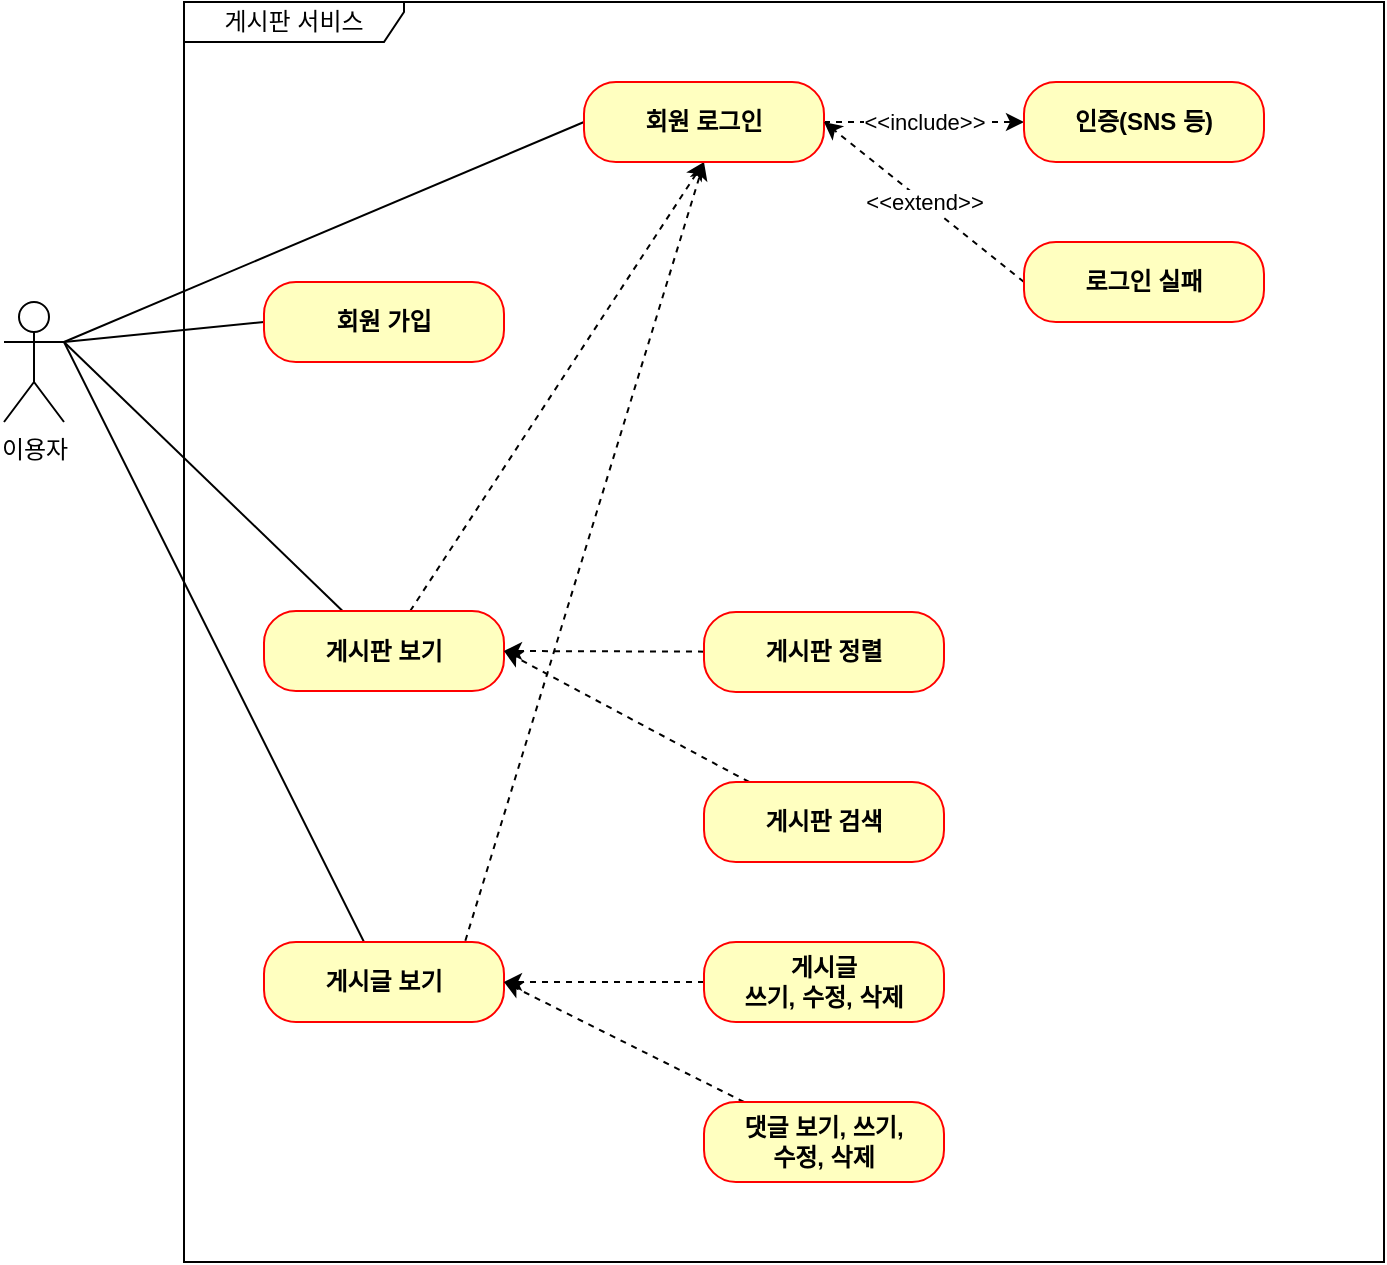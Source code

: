 <mxfile version="21.6.1" type="github">
  <diagram name="페이지-1" id="E4qmCuvCTGi5spzyAYU5">
    <mxGraphModel dx="1195" dy="657" grid="1" gridSize="10" guides="1" tooltips="1" connect="1" arrows="1" fold="1" page="1" pageScale="1" pageWidth="827" pageHeight="1169" math="0" shadow="0">
      <root>
        <mxCell id="0" />
        <mxCell id="1" parent="0" />
        <mxCell id="cChP4VPMFdmE6u7nBhSx-1" value="이용자" style="shape=umlActor;verticalLabelPosition=bottom;verticalAlign=top;html=1;" vertex="1" parent="1">
          <mxGeometry x="30" y="430" width="30" height="60" as="geometry" />
        </mxCell>
        <mxCell id="cChP4VPMFdmE6u7nBhSx-2" value="게시판 서비스" style="shape=umlFrame;whiteSpace=wrap;html=1;pointerEvents=0;width=110;height=20;" vertex="1" parent="1">
          <mxGeometry x="120" y="280" width="600" height="630" as="geometry" />
        </mxCell>
        <mxCell id="cChP4VPMFdmE6u7nBhSx-15" style="rounded=0;orthogonalLoop=1;jettySize=auto;html=1;exitX=0;exitY=0.5;exitDx=0;exitDy=0;entryX=1;entryY=0.333;entryDx=0;entryDy=0;entryPerimeter=0;horizontal=1;endArrow=none;endFill=0;" edge="1" parent="1" source="cChP4VPMFdmE6u7nBhSx-3" target="cChP4VPMFdmE6u7nBhSx-1">
          <mxGeometry relative="1" as="geometry" />
        </mxCell>
        <mxCell id="cChP4VPMFdmE6u7nBhSx-3" value="회원 가입" style="rounded=1;whiteSpace=wrap;html=1;arcSize=40;fontColor=#000000;fillColor=#ffffc0;strokeColor=#ff0000;fontStyle=1" vertex="1" parent="1">
          <mxGeometry x="160" y="420" width="120" height="40" as="geometry" />
        </mxCell>
        <mxCell id="cChP4VPMFdmE6u7nBhSx-18" style="rounded=0;orthogonalLoop=1;jettySize=auto;html=1;endArrow=none;endFill=0;" edge="1" parent="1" source="cChP4VPMFdmE6u7nBhSx-5">
          <mxGeometry relative="1" as="geometry">
            <mxPoint x="60" y="450" as="targetPoint" />
          </mxGeometry>
        </mxCell>
        <mxCell id="cChP4VPMFdmE6u7nBhSx-22" style="rounded=0;orthogonalLoop=1;jettySize=auto;html=1;entryX=0.5;entryY=1;entryDx=0;entryDy=0;dashed=1;" edge="1" parent="1" source="cChP4VPMFdmE6u7nBhSx-5" target="cChP4VPMFdmE6u7nBhSx-7">
          <mxGeometry relative="1" as="geometry" />
        </mxCell>
        <mxCell id="cChP4VPMFdmE6u7nBhSx-5" value="게시판 보기" style="rounded=1;whiteSpace=wrap;html=1;arcSize=40;fontColor=#000000;fillColor=#ffffc0;strokeColor=#ff0000;fontStyle=1" vertex="1" parent="1">
          <mxGeometry x="160" y="584.5" width="120" height="40" as="geometry" />
        </mxCell>
        <mxCell id="cChP4VPMFdmE6u7nBhSx-19" style="rounded=0;orthogonalLoop=1;jettySize=auto;html=1;endArrow=none;endFill=0;" edge="1" parent="1" source="cChP4VPMFdmE6u7nBhSx-6">
          <mxGeometry relative="1" as="geometry">
            <mxPoint x="60" y="450" as="targetPoint" />
          </mxGeometry>
        </mxCell>
        <mxCell id="cChP4VPMFdmE6u7nBhSx-23" style="rounded=0;orthogonalLoop=1;jettySize=auto;html=1;entryX=0.5;entryY=1;entryDx=0;entryDy=0;exitX=0.839;exitY=-0.015;exitDx=0;exitDy=0;exitPerimeter=0;dashed=1;" edge="1" parent="1" source="cChP4VPMFdmE6u7nBhSx-6" target="cChP4VPMFdmE6u7nBhSx-7">
          <mxGeometry relative="1" as="geometry" />
        </mxCell>
        <mxCell id="cChP4VPMFdmE6u7nBhSx-6" value="게시글 보기" style="rounded=1;whiteSpace=wrap;html=1;arcSize=40;fontColor=#000000;fillColor=#ffffc0;strokeColor=#ff0000;fontStyle=1" vertex="1" parent="1">
          <mxGeometry x="160" y="750" width="120" height="40" as="geometry" />
        </mxCell>
        <mxCell id="cChP4VPMFdmE6u7nBhSx-17" style="rounded=0;orthogonalLoop=1;jettySize=auto;html=1;exitX=0;exitY=0.5;exitDx=0;exitDy=0;endArrow=none;endFill=0;entryX=1;entryY=0.333;entryDx=0;entryDy=0;entryPerimeter=0;" edge="1" parent="1" source="cChP4VPMFdmE6u7nBhSx-7" target="cChP4VPMFdmE6u7nBhSx-1">
          <mxGeometry relative="1" as="geometry">
            <mxPoint x="60" y="470" as="targetPoint" />
          </mxGeometry>
        </mxCell>
        <mxCell id="cChP4VPMFdmE6u7nBhSx-20" value="&amp;lt;&amp;lt;include&amp;gt;&amp;gt;" style="edgeStyle=orthogonalEdgeStyle;rounded=0;orthogonalLoop=1;jettySize=auto;html=1;entryX=0;entryY=0.5;entryDx=0;entryDy=0;endArrow=classic;endFill=1;dashed=1;" edge="1" parent="1" source="cChP4VPMFdmE6u7nBhSx-7" target="cChP4VPMFdmE6u7nBhSx-8">
          <mxGeometry relative="1" as="geometry" />
        </mxCell>
        <mxCell id="cChP4VPMFdmE6u7nBhSx-7" value="회원 로그인" style="rounded=1;whiteSpace=wrap;html=1;arcSize=40;fontColor=#000000;fillColor=#ffffc0;strokeColor=#ff0000;fontStyle=1" vertex="1" parent="1">
          <mxGeometry x="320" y="320" width="120" height="40" as="geometry" />
        </mxCell>
        <mxCell id="cChP4VPMFdmE6u7nBhSx-8" value="인증(SNS 등)" style="rounded=1;whiteSpace=wrap;html=1;arcSize=40;fontColor=#000000;fillColor=#ffffc0;strokeColor=#ff0000;fontStyle=1" vertex="1" parent="1">
          <mxGeometry x="540" y="320" width="120" height="40" as="geometry" />
        </mxCell>
        <mxCell id="cChP4VPMFdmE6u7nBhSx-21" value="&amp;lt;&amp;lt;extend&amp;gt;&amp;gt;" style="rounded=0;orthogonalLoop=1;jettySize=auto;html=1;entryX=1;entryY=0.5;entryDx=0;entryDy=0;exitX=0;exitY=0.5;exitDx=0;exitDy=0;dashed=1;" edge="1" parent="1" source="cChP4VPMFdmE6u7nBhSx-9" target="cChP4VPMFdmE6u7nBhSx-7">
          <mxGeometry relative="1" as="geometry" />
        </mxCell>
        <mxCell id="cChP4VPMFdmE6u7nBhSx-9" value="로그인 실패" style="rounded=1;whiteSpace=wrap;html=1;arcSize=40;fontColor=#000000;fillColor=#ffffc0;strokeColor=#ff0000;fontStyle=1" vertex="1" parent="1">
          <mxGeometry x="540" y="400" width="120" height="40" as="geometry" />
        </mxCell>
        <mxCell id="cChP4VPMFdmE6u7nBhSx-25" style="rounded=0;orthogonalLoop=1;jettySize=auto;html=1;entryX=1;entryY=0.5;entryDx=0;entryDy=0;dashed=1;" edge="1" parent="1" source="cChP4VPMFdmE6u7nBhSx-10" target="cChP4VPMFdmE6u7nBhSx-5">
          <mxGeometry relative="1" as="geometry" />
        </mxCell>
        <mxCell id="cChP4VPMFdmE6u7nBhSx-10" value="게시판 정렬" style="rounded=1;whiteSpace=wrap;html=1;arcSize=40;fontColor=#000000;fillColor=#ffffc0;strokeColor=#ff0000;fontStyle=1" vertex="1" parent="1">
          <mxGeometry x="380" y="585" width="120" height="40" as="geometry" />
        </mxCell>
        <mxCell id="cChP4VPMFdmE6u7nBhSx-26" style="rounded=0;orthogonalLoop=1;jettySize=auto;html=1;entryX=1;entryY=0.5;entryDx=0;entryDy=0;dashed=1;" edge="1" parent="1" source="cChP4VPMFdmE6u7nBhSx-11" target="cChP4VPMFdmE6u7nBhSx-5">
          <mxGeometry relative="1" as="geometry" />
        </mxCell>
        <mxCell id="cChP4VPMFdmE6u7nBhSx-11" value="게시판 검색" style="rounded=1;whiteSpace=wrap;html=1;arcSize=40;fontColor=#000000;fillColor=#ffffc0;strokeColor=#ff0000;fontStyle=1" vertex="1" parent="1">
          <mxGeometry x="380" y="670" width="120" height="40" as="geometry" />
        </mxCell>
        <mxCell id="cChP4VPMFdmE6u7nBhSx-27" style="rounded=0;orthogonalLoop=1;jettySize=auto;html=1;entryX=1;entryY=0.5;entryDx=0;entryDy=0;dashed=1;" edge="1" parent="1" source="cChP4VPMFdmE6u7nBhSx-12" target="cChP4VPMFdmE6u7nBhSx-6">
          <mxGeometry relative="1" as="geometry" />
        </mxCell>
        <mxCell id="cChP4VPMFdmE6u7nBhSx-12" value="게시글 &lt;br&gt;쓰기, 수정, 삭제" style="rounded=1;whiteSpace=wrap;html=1;arcSize=40;fontColor=#000000;fillColor=#ffffc0;strokeColor=#ff0000;fontStyle=1" vertex="1" parent="1">
          <mxGeometry x="380" y="750" width="120" height="40" as="geometry" />
        </mxCell>
        <mxCell id="cChP4VPMFdmE6u7nBhSx-28" style="rounded=0;orthogonalLoop=1;jettySize=auto;html=1;entryX=1;entryY=0.5;entryDx=0;entryDy=0;dashed=1;" edge="1" parent="1" source="cChP4VPMFdmE6u7nBhSx-13" target="cChP4VPMFdmE6u7nBhSx-6">
          <mxGeometry relative="1" as="geometry" />
        </mxCell>
        <mxCell id="cChP4VPMFdmE6u7nBhSx-13" value="댓글 보기, 쓰기,&lt;br&gt;수정, 삭제" style="rounded=1;whiteSpace=wrap;html=1;arcSize=40;fontColor=#000000;fillColor=#ffffc0;strokeColor=#ff0000;fontStyle=1" vertex="1" parent="1">
          <mxGeometry x="380" y="830" width="120" height="40" as="geometry" />
        </mxCell>
      </root>
    </mxGraphModel>
  </diagram>
</mxfile>
